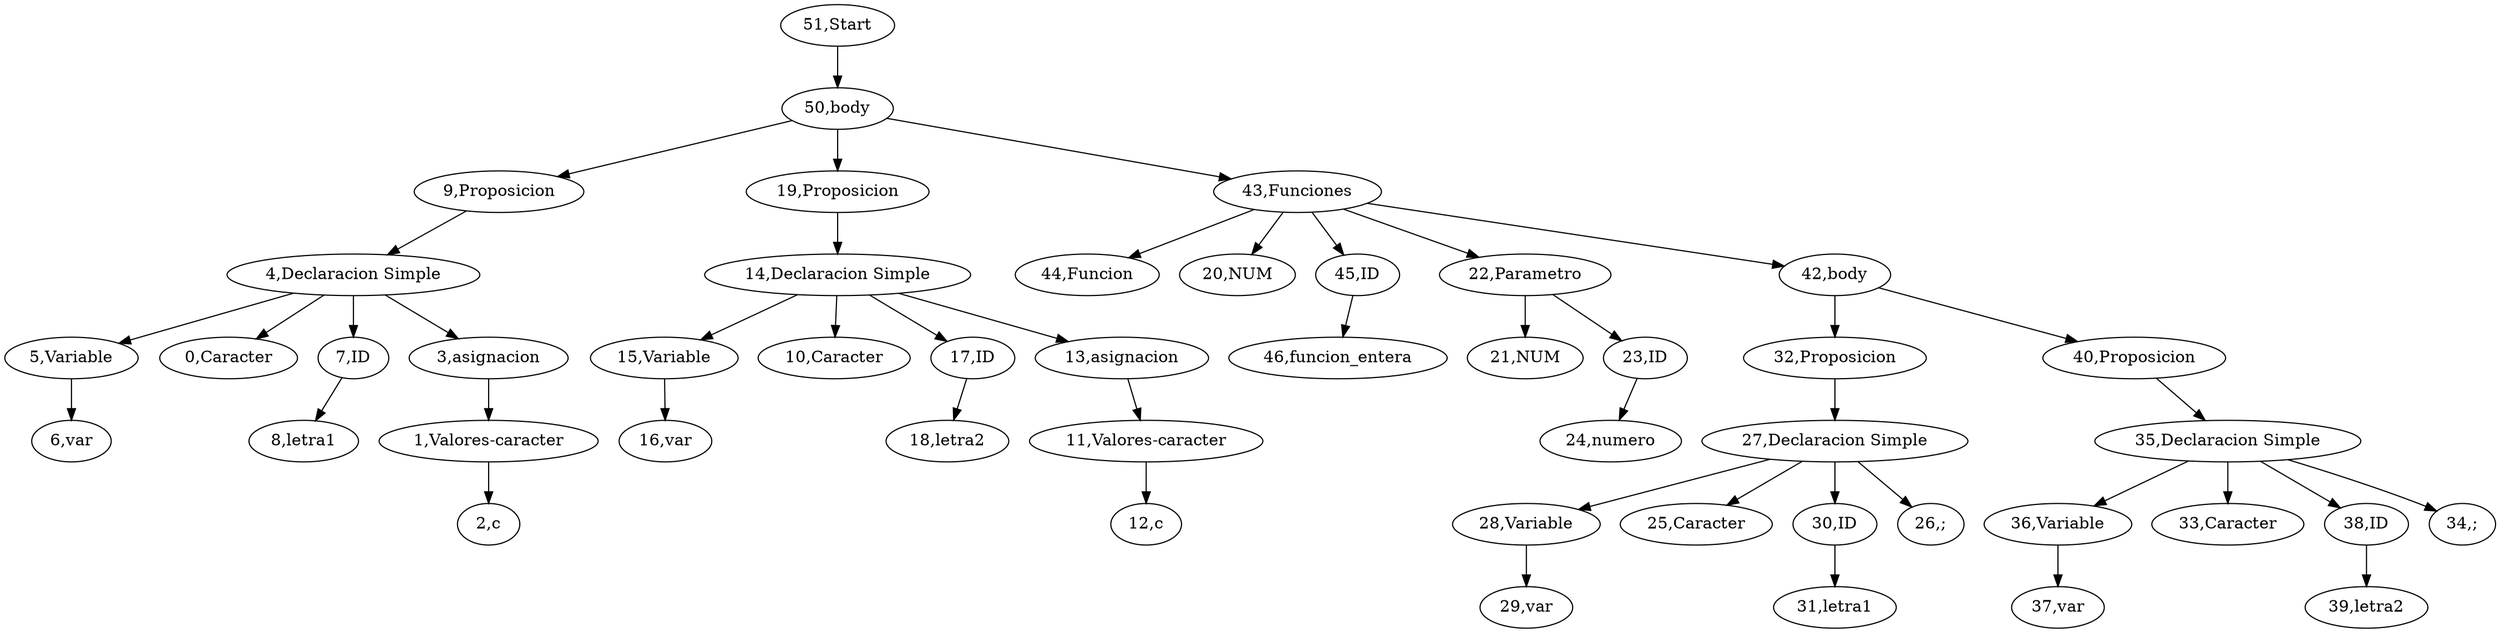 digraph {
"51,Start" -> "50,body";
"50,body" -> "9,Proposicion";
"9,Proposicion" -> "4,Declaracion Simple";
"4,Declaracion Simple" -> "5,Variable";
"5,Variable" -> "6,var";
"4,Declaracion Simple" -> "0,Caracter";
"4,Declaracion Simple" -> "7,ID";
"7,ID" -> "8,letra1";
"4,Declaracion Simple" -> "3,asignacion";
"3,asignacion" -> "1,Valores-caracter";
"1,Valores-caracter" -> "2,c";
"50,body" -> "19,Proposicion";
"19,Proposicion" -> "14,Declaracion Simple";
"14,Declaracion Simple" -> "15,Variable";
"15,Variable" -> "16,var";
"14,Declaracion Simple" -> "10,Caracter";
"14,Declaracion Simple" -> "17,ID";
"17,ID" -> "18,letra2";
"14,Declaracion Simple" -> "13,asignacion";
"13,asignacion" -> "11,Valores-caracter";
"11,Valores-caracter" -> "12,c";
"50,body" -> "43,Funciones";
"43,Funciones" -> "44,Funcion";
"43,Funciones" -> "20,NUM";
"43,Funciones" -> "45,ID";
"45,ID" -> "46,funcion_entera";
"43,Funciones" -> "22,Parametro";
"22,Parametro" -> "21,NUM";
"22,Parametro" -> "23,ID";
"23,ID" -> "24,numero";
"43,Funciones" -> "42,body";
"42,body" -> "32,Proposicion";
"32,Proposicion" -> "27,Declaracion Simple";
"27,Declaracion Simple" -> "28,Variable";
"28,Variable" -> "29,var";
"27,Declaracion Simple" -> "25,Caracter";
"27,Declaracion Simple" -> "30,ID";
"30,ID" -> "31,letra1";
"27,Declaracion Simple" -> "26,;";
"42,body" -> "40,Proposicion";
"40,Proposicion" -> "35,Declaracion Simple";
"35,Declaracion Simple" -> "36,Variable";
"36,Variable" -> "37,var";
"35,Declaracion Simple" -> "33,Caracter";
"35,Declaracion Simple" -> "38,ID";
"38,ID" -> "39,letra2";
"35,Declaracion Simple" -> "34,;";

}